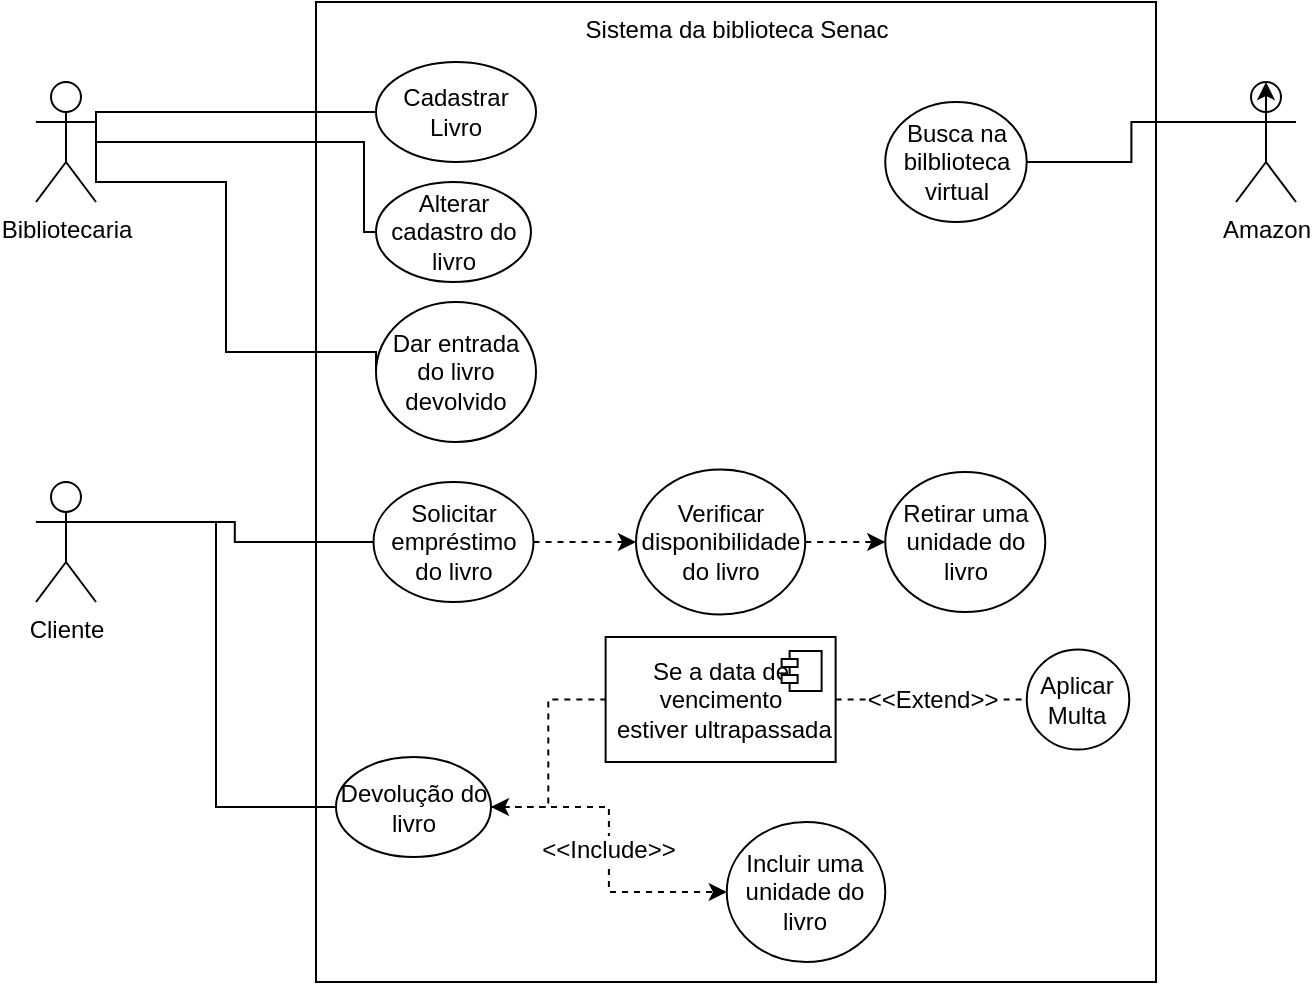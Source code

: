 <mxfile version="20.8.23" type="github">
  <diagram name="Página-1" id="tZ-FnDpk_EI_3bltiqE9">
    <mxGraphModel dx="841" dy="452" grid="1" gridSize="10" guides="1" tooltips="1" connect="1" arrows="1" fold="1" page="1" pageScale="1" pageWidth="827" pageHeight="1169" math="0" shadow="0">
      <root>
        <mxCell id="0" />
        <mxCell id="1" parent="0" />
        <mxCell id="kunzXt-IUMPbXXXaa17F-9" value="Sistema da biblioteca Senac" style="html=1;strokeColor=default;fontFamily=Helvetica;fontSize=12;fontColor=default;fillColor=default;verticalAlign=top;" vertex="1" parent="1">
          <mxGeometry x="250" y="40" width="420" height="490" as="geometry" />
        </mxCell>
        <mxCell id="kunzXt-IUMPbXXXaa17F-28" style="edgeStyle=orthogonalEdgeStyle;rounded=0;orthogonalLoop=1;jettySize=auto;html=1;exitX=1;exitY=0.333;exitDx=0;exitDy=0;exitPerimeter=0;fontFamily=Helvetica;fontSize=12;fontColor=default;endArrow=none;endFill=0;" edge="1" parent="1" source="kunzXt-IUMPbXXXaa17F-5" target="kunzXt-IUMPbXXXaa17F-11">
          <mxGeometry relative="1" as="geometry" />
        </mxCell>
        <mxCell id="kunzXt-IUMPbXXXaa17F-29" style="edgeStyle=orthogonalEdgeStyle;rounded=0;orthogonalLoop=1;jettySize=auto;html=1;exitX=1;exitY=0.333;exitDx=0;exitDy=0;exitPerimeter=0;entryX=0;entryY=0.5;entryDx=0;entryDy=0;fontFamily=Helvetica;fontSize=12;fontColor=default;endArrow=none;endFill=0;" edge="1" parent="1" source="kunzXt-IUMPbXXXaa17F-5" target="kunzXt-IUMPbXXXaa17F-16">
          <mxGeometry relative="1" as="geometry" />
        </mxCell>
        <mxCell id="kunzXt-IUMPbXXXaa17F-5" value="Cliente" style="shape=umlActor;verticalLabelPosition=bottom;verticalAlign=top;html=1;outlineConnect=0;strokeColor=default;fontFamily=Helvetica;fontSize=12;fontColor=default;fillColor=default;" vertex="1" parent="1">
          <mxGeometry x="110" y="280" width="30" height="60" as="geometry" />
        </mxCell>
        <mxCell id="kunzXt-IUMPbXXXaa17F-34" style="edgeStyle=orthogonalEdgeStyle;rounded=0;orthogonalLoop=1;jettySize=auto;html=1;exitX=0;exitY=0.333;exitDx=0;exitDy=0;exitPerimeter=0;fontFamily=Helvetica;fontSize=12;fontColor=default;startArrow=none;startFill=0;endArrow=none;endFill=0;" edge="1" parent="1" source="kunzXt-IUMPbXXXaa17F-6" target="kunzXt-IUMPbXXXaa17F-22">
          <mxGeometry relative="1" as="geometry" />
        </mxCell>
        <mxCell id="kunzXt-IUMPbXXXaa17F-6" value="Amazon" style="shape=umlActor;verticalLabelPosition=bottom;verticalAlign=top;html=1;outlineConnect=0;strokeColor=default;fontFamily=Helvetica;fontSize=12;fontColor=default;fillColor=default;" vertex="1" parent="1">
          <mxGeometry x="710" y="80" width="30" height="60" as="geometry" />
        </mxCell>
        <mxCell id="kunzXt-IUMPbXXXaa17F-7" style="edgeStyle=orthogonalEdgeStyle;rounded=0;orthogonalLoop=1;jettySize=auto;html=1;exitX=0.5;exitY=0.5;exitDx=0;exitDy=0;exitPerimeter=0;fontFamily=Helvetica;fontSize=12;fontColor=default;entryX=0.5;entryY=0;entryDx=0;entryDy=0;entryPerimeter=0;" edge="1" parent="1" source="kunzXt-IUMPbXXXaa17F-6" target="kunzXt-IUMPbXXXaa17F-6">
          <mxGeometry relative="1" as="geometry">
            <mxPoint x="740" y="20" as="targetPoint" />
            <Array as="points" />
          </mxGeometry>
        </mxCell>
        <mxCell id="kunzXt-IUMPbXXXaa17F-8" style="edgeStyle=orthogonalEdgeStyle;rounded=0;orthogonalLoop=1;jettySize=auto;html=1;exitX=0.5;exitY=0;exitDx=0;exitDy=0;exitPerimeter=0;entryX=0.5;entryY=0.167;entryDx=0;entryDy=0;entryPerimeter=0;fontFamily=Helvetica;fontSize=12;fontColor=default;" edge="1" parent="1" source="kunzXt-IUMPbXXXaa17F-4" target="kunzXt-IUMPbXXXaa17F-4">
          <mxGeometry relative="1" as="geometry" />
        </mxCell>
        <mxCell id="kunzXt-IUMPbXXXaa17F-10" value="Cadastrar Livro" style="ellipse;whiteSpace=wrap;html=1;strokeColor=default;fontFamily=Helvetica;fontSize=12;fontColor=default;fillColor=default;" vertex="1" parent="1">
          <mxGeometry x="280" y="70" width="80" height="50" as="geometry" />
        </mxCell>
        <mxCell id="kunzXt-IUMPbXXXaa17F-30" style="edgeStyle=orthogonalEdgeStyle;rounded=0;orthogonalLoop=1;jettySize=auto;html=1;exitX=1;exitY=0.5;exitDx=0;exitDy=0;entryX=0;entryY=0.5;entryDx=0;entryDy=0;fontFamily=Helvetica;fontSize=12;fontColor=default;endArrow=classic;endFill=1;dashed=1;" edge="1" parent="1" source="kunzXt-IUMPbXXXaa17F-11" target="kunzXt-IUMPbXXXaa17F-20">
          <mxGeometry relative="1" as="geometry" />
        </mxCell>
        <mxCell id="kunzXt-IUMPbXXXaa17F-11" value="Solicitar empréstimo do livro" style="ellipse;whiteSpace=wrap;html=1;strokeColor=default;fontFamily=Helvetica;fontSize=12;fontColor=default;fillColor=default;" vertex="1" parent="1">
          <mxGeometry x="278.75" y="280" width="80" height="60" as="geometry" />
        </mxCell>
        <mxCell id="kunzXt-IUMPbXXXaa17F-13" value="Alterar cadastro do livro" style="ellipse;whiteSpace=wrap;html=1;strokeColor=default;fontFamily=Helvetica;fontSize=12;fontColor=default;fillColor=default;" vertex="1" parent="1">
          <mxGeometry x="280" y="130" width="77.5" height="50" as="geometry" />
        </mxCell>
        <mxCell id="kunzXt-IUMPbXXXaa17F-31" value="&amp;lt;&amp;lt;Include&amp;gt;&amp;gt;" style="edgeStyle=orthogonalEdgeStyle;rounded=0;orthogonalLoop=1;jettySize=auto;html=1;exitX=1;exitY=0.5;exitDx=0;exitDy=0;entryX=0;entryY=0.5;entryDx=0;entryDy=0;fontFamily=Helvetica;fontSize=12;fontColor=default;endArrow=classic;endFill=1;dashed=1;" edge="1" parent="1" source="kunzXt-IUMPbXXXaa17F-16" target="kunzXt-IUMPbXXXaa17F-23">
          <mxGeometry relative="1" as="geometry" />
        </mxCell>
        <mxCell id="kunzXt-IUMPbXXXaa17F-33" value="&amp;lt;&amp;lt;Extend&amp;gt;&amp;gt;" style="edgeStyle=orthogonalEdgeStyle;rounded=0;orthogonalLoop=1;jettySize=auto;html=1;exitX=1;exitY=0.5;exitDx=0;exitDy=0;entryX=0;entryY=0.5;entryDx=0;entryDy=0;fontFamily=Helvetica;fontSize=12;fontColor=default;endArrow=none;endFill=0;startArrow=none;startFill=1;dashed=1;" edge="1" parent="1" source="kunzXt-IUMPbXXXaa17F-37" target="kunzXt-IUMPbXXXaa17F-19">
          <mxGeometry relative="1" as="geometry" />
        </mxCell>
        <mxCell id="kunzXt-IUMPbXXXaa17F-16" value="Devolução do livro" style="ellipse;whiteSpace=wrap;html=1;strokeColor=default;fontFamily=Helvetica;fontSize=12;fontColor=default;fillColor=default;" vertex="1" parent="1">
          <mxGeometry x="260" y="417.5" width="77.5" height="50" as="geometry" />
        </mxCell>
        <mxCell id="kunzXt-IUMPbXXXaa17F-18" value="Dar entrada do livro devolvido" style="ellipse;whiteSpace=wrap;html=1;strokeColor=default;fontFamily=Helvetica;fontSize=12;fontColor=default;fillColor=default;" vertex="1" parent="1">
          <mxGeometry x="280" y="190" width="80" height="70" as="geometry" />
        </mxCell>
        <mxCell id="kunzXt-IUMPbXXXaa17F-19" value="Aplicar Multa" style="ellipse;whiteSpace=wrap;html=1;strokeColor=default;fontFamily=Helvetica;fontSize=12;fontColor=default;fillColor=default;" vertex="1" parent="1">
          <mxGeometry x="605.38" y="363.75" width="51.25" height="50" as="geometry" />
        </mxCell>
        <mxCell id="kunzXt-IUMPbXXXaa17F-32" style="edgeStyle=orthogonalEdgeStyle;rounded=0;orthogonalLoop=1;jettySize=auto;html=1;exitX=1;exitY=0.5;exitDx=0;exitDy=0;entryX=0;entryY=0.5;entryDx=0;entryDy=0;fontFamily=Helvetica;fontSize=12;fontColor=default;endArrow=classic;endFill=1;dashed=1;" edge="1" parent="1" source="kunzXt-IUMPbXXXaa17F-20" target="kunzXt-IUMPbXXXaa17F-21">
          <mxGeometry relative="1" as="geometry" />
        </mxCell>
        <mxCell id="kunzXt-IUMPbXXXaa17F-20" value="Verificar disponibilidade do livro" style="ellipse;whiteSpace=wrap;html=1;strokeColor=default;fontFamily=Helvetica;fontSize=12;fontColor=default;fillColor=default;" vertex="1" parent="1">
          <mxGeometry x="410" y="273.75" width="84.62" height="72.5" as="geometry" />
        </mxCell>
        <mxCell id="kunzXt-IUMPbXXXaa17F-21" value="Retirar uma unidade do livro" style="ellipse;whiteSpace=wrap;html=1;strokeColor=default;fontFamily=Helvetica;fontSize=12;fontColor=default;fillColor=default;" vertex="1" parent="1">
          <mxGeometry x="534.63" y="275" width="80" height="70" as="geometry" />
        </mxCell>
        <mxCell id="kunzXt-IUMPbXXXaa17F-22" value="Busca na bilblioteca virtual" style="ellipse;whiteSpace=wrap;html=1;strokeColor=default;fontFamily=Helvetica;fontSize=12;fontColor=default;fillColor=default;" vertex="1" parent="1">
          <mxGeometry x="534.63" y="90" width="70.75" height="60" as="geometry" />
        </mxCell>
        <mxCell id="kunzXt-IUMPbXXXaa17F-23" value="Incluir uma unidade do livro" style="ellipse;whiteSpace=wrap;html=1;strokeColor=default;fontFamily=Helvetica;fontSize=12;fontColor=default;fillColor=default;" vertex="1" parent="1">
          <mxGeometry x="455.38" y="450" width="79.25" height="70" as="geometry" />
        </mxCell>
        <mxCell id="kunzXt-IUMPbXXXaa17F-27" style="edgeStyle=orthogonalEdgeStyle;rounded=0;orthogonalLoop=1;jettySize=auto;html=1;exitX=1;exitY=0.333;exitDx=0;exitDy=0;exitPerimeter=0;entryX=0;entryY=0.5;entryDx=0;entryDy=0;fontFamily=Helvetica;fontSize=12;fontColor=default;endArrow=none;endFill=0;" edge="1" parent="1" source="kunzXt-IUMPbXXXaa17F-4" target="kunzXt-IUMPbXXXaa17F-18">
          <mxGeometry relative="1" as="geometry">
            <Array as="points">
              <mxPoint x="140" y="130" />
              <mxPoint x="205" y="130" />
              <mxPoint x="205" y="215" />
            </Array>
          </mxGeometry>
        </mxCell>
        <mxCell id="kunzXt-IUMPbXXXaa17F-4" value="Bibliotecaria&lt;br&gt;" style="shape=umlActor;verticalLabelPosition=bottom;verticalAlign=top;html=1;outlineConnect=0;strokeColor=default;fontFamily=Helvetica;fontSize=12;fontColor=default;fillColor=default;" vertex="1" parent="1">
          <mxGeometry x="110" y="80" width="30" height="60" as="geometry" />
        </mxCell>
        <mxCell id="kunzXt-IUMPbXXXaa17F-25" style="edgeStyle=orthogonalEdgeStyle;rounded=0;orthogonalLoop=1;jettySize=auto;html=1;exitX=0;exitY=0.5;exitDx=0;exitDy=0;entryX=0;entryY=0.5;entryDx=0;entryDy=0;fontFamily=Helvetica;fontSize=12;fontColor=default;endArrow=none;endFill=0;" edge="1" parent="1" source="kunzXt-IUMPbXXXaa17F-13" target="kunzXt-IUMPbXXXaa17F-10">
          <mxGeometry relative="1" as="geometry">
            <Array as="points">
              <mxPoint x="274" y="110" />
              <mxPoint x="140" y="110" />
              <mxPoint x="140" y="95" />
            </Array>
          </mxGeometry>
        </mxCell>
        <mxCell id="kunzXt-IUMPbXXXaa17F-39" value="" style="edgeStyle=orthogonalEdgeStyle;rounded=0;orthogonalLoop=1;jettySize=auto;html=1;exitX=1;exitY=0.5;exitDx=0;exitDy=0;entryX=0;entryY=0.5;entryDx=0;entryDy=0;fontFamily=Helvetica;fontSize=12;fontColor=default;endArrow=none;endFill=0;startArrow=classic;startFill=1;dashed=1;" edge="1" parent="1" source="kunzXt-IUMPbXXXaa17F-16" target="kunzXt-IUMPbXXXaa17F-37">
          <mxGeometry relative="1" as="geometry">
            <mxPoint x="350" y="425" as="sourcePoint" />
            <mxPoint x="530" y="425" as="targetPoint" />
          </mxGeometry>
        </mxCell>
        <mxCell id="kunzXt-IUMPbXXXaa17F-37" value="Se a data de &lt;br&gt;vencimento&lt;br&gt;&amp;nbsp;estiver ultrapassada" style="html=1;dropTarget=0;strokeColor=default;fontFamily=Helvetica;fontSize=12;fontColor=default;fillColor=default;" vertex="1" parent="1">
          <mxGeometry x="394.81" y="357.5" width="115" height="62.5" as="geometry" />
        </mxCell>
        <mxCell id="kunzXt-IUMPbXXXaa17F-38" value="" style="shape=module;jettyWidth=8;jettyHeight=4;strokeColor=default;fontFamily=Helvetica;fontSize=12;fontColor=default;fillColor=default;html=1;" vertex="1" parent="kunzXt-IUMPbXXXaa17F-37">
          <mxGeometry x="1" width="20" height="20" relative="1" as="geometry">
            <mxPoint x="-27" y="7" as="offset" />
          </mxGeometry>
        </mxCell>
      </root>
    </mxGraphModel>
  </diagram>
</mxfile>
